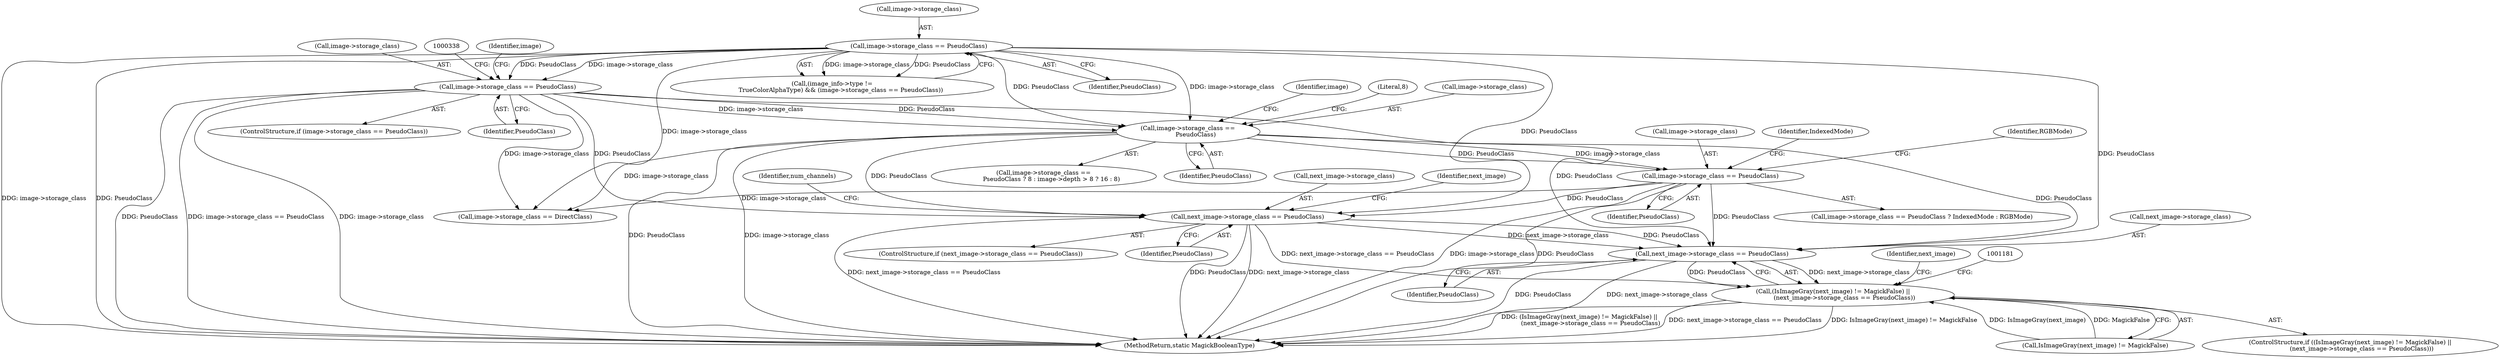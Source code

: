 digraph "0_ImageMagick_4f2c04ea6673863b87ac7f186cbb0d911f74085c_0@pointer" {
"1001174" [label="(Call,next_image->storage_class == PseudoClass)"];
"1000861" [label="(Call,next_image->storage_class == PseudoClass)"];
"1000332" [label="(Call,image->storage_class == PseudoClass)"];
"1000314" [label="(Call,image->storage_class == PseudoClass)"];
"1000501" [label="(Call,image->storage_class == PseudoClass)"];
"1000455" [label="(Call,image->storage_class ==\n        PseudoClass)"];
"1001169" [label="(Call,(IsImageGray(next_image) != MagickFalse) ||\n            (next_image->storage_class == PseudoClass))"];
"1000464" [label="(Identifier,image)"];
"1000315" [label="(Call,image->storage_class)"];
"1000862" [label="(Call,next_image->storage_class)"];
"1000500" [label="(Call,image->storage_class == PseudoClass ? IndexedMode : RGBMode)"];
"1000314" [label="(Call,image->storage_class == PseudoClass)"];
"1001170" [label="(Call,IsImageGray(next_image) != MagickFalse)"];
"1000331" [label="(ControlStructure,if (image->storage_class == PseudoClass))"];
"1000332" [label="(Call,image->storage_class == PseudoClass)"];
"1000502" [label="(Call,image->storage_class)"];
"1000505" [label="(Identifier,PseudoClass)"];
"1001169" [label="(Call,(IsImageGray(next_image) != MagickFalse) ||\n            (next_image->storage_class == PseudoClass))"];
"1000880" [label="(Identifier,next_image)"];
"1001575" [label="(MethodReturn,static MagickBooleanType)"];
"1001168" [label="(ControlStructure,if ((IsImageGray(next_image) != MagickFalse) ||\n            (next_image->storage_class == PseudoClass)))"];
"1000861" [label="(Call,next_image->storage_class == PseudoClass)"];
"1000346" [label="(Identifier,image)"];
"1000308" [label="(Call,(image_info->type !=\n         TrueColorAlphaType) && (image->storage_class == PseudoClass))"];
"1000501" [label="(Call,image->storage_class == PseudoClass)"];
"1000460" [label="(Literal,8)"];
"1001178" [label="(Identifier,PseudoClass)"];
"1000860" [label="(ControlStructure,if (next_image->storage_class == PseudoClass))"];
"1000506" [label="(Identifier,IndexedMode)"];
"1001175" [label="(Call,next_image->storage_class)"];
"1000867" [label="(Identifier,num_channels)"];
"1000454" [label="(Call,image->storage_class ==\n        PseudoClass ? 8 : image->depth > 8 ? 16 : 8)"];
"1001174" [label="(Call,next_image->storage_class == PseudoClass)"];
"1000507" [label="(Identifier,RGBMode)"];
"1000455" [label="(Call,image->storage_class ==\n        PseudoClass)"];
"1000333" [label="(Call,image->storage_class)"];
"1001232" [label="(Identifier,next_image)"];
"1000336" [label="(Identifier,PseudoClass)"];
"1000459" [label="(Identifier,PseudoClass)"];
"1000534" [label="(Call,image->storage_class == DirectClass)"];
"1000865" [label="(Identifier,PseudoClass)"];
"1000456" [label="(Call,image->storage_class)"];
"1000318" [label="(Identifier,PseudoClass)"];
"1001174" -> "1001169"  [label="AST: "];
"1001174" -> "1001178"  [label="CFG: "];
"1001175" -> "1001174"  [label="AST: "];
"1001178" -> "1001174"  [label="AST: "];
"1001169" -> "1001174"  [label="CFG: "];
"1001174" -> "1001575"  [label="DDG: PseudoClass"];
"1001174" -> "1001575"  [label="DDG: next_image->storage_class"];
"1001174" -> "1001169"  [label="DDG: next_image->storage_class"];
"1001174" -> "1001169"  [label="DDG: PseudoClass"];
"1000861" -> "1001174"  [label="DDG: next_image->storage_class"];
"1000861" -> "1001174"  [label="DDG: PseudoClass"];
"1000332" -> "1001174"  [label="DDG: PseudoClass"];
"1000314" -> "1001174"  [label="DDG: PseudoClass"];
"1000501" -> "1001174"  [label="DDG: PseudoClass"];
"1000455" -> "1001174"  [label="DDG: PseudoClass"];
"1000861" -> "1000860"  [label="AST: "];
"1000861" -> "1000865"  [label="CFG: "];
"1000862" -> "1000861"  [label="AST: "];
"1000865" -> "1000861"  [label="AST: "];
"1000867" -> "1000861"  [label="CFG: "];
"1000880" -> "1000861"  [label="CFG: "];
"1000861" -> "1001575"  [label="DDG: PseudoClass"];
"1000861" -> "1001575"  [label="DDG: next_image->storage_class"];
"1000861" -> "1001575"  [label="DDG: next_image->storage_class == PseudoClass"];
"1000332" -> "1000861"  [label="DDG: PseudoClass"];
"1000314" -> "1000861"  [label="DDG: PseudoClass"];
"1000501" -> "1000861"  [label="DDG: PseudoClass"];
"1000455" -> "1000861"  [label="DDG: PseudoClass"];
"1000861" -> "1001169"  [label="DDG: next_image->storage_class == PseudoClass"];
"1000332" -> "1000331"  [label="AST: "];
"1000332" -> "1000336"  [label="CFG: "];
"1000333" -> "1000332"  [label="AST: "];
"1000336" -> "1000332"  [label="AST: "];
"1000338" -> "1000332"  [label="CFG: "];
"1000346" -> "1000332"  [label="CFG: "];
"1000332" -> "1001575"  [label="DDG: image->storage_class"];
"1000332" -> "1001575"  [label="DDG: PseudoClass"];
"1000332" -> "1001575"  [label="DDG: image->storage_class == PseudoClass"];
"1000314" -> "1000332"  [label="DDG: image->storage_class"];
"1000314" -> "1000332"  [label="DDG: PseudoClass"];
"1000332" -> "1000455"  [label="DDG: image->storage_class"];
"1000332" -> "1000455"  [label="DDG: PseudoClass"];
"1000332" -> "1000534"  [label="DDG: image->storage_class"];
"1000314" -> "1000308"  [label="AST: "];
"1000314" -> "1000318"  [label="CFG: "];
"1000315" -> "1000314"  [label="AST: "];
"1000318" -> "1000314"  [label="AST: "];
"1000308" -> "1000314"  [label="CFG: "];
"1000314" -> "1001575"  [label="DDG: image->storage_class"];
"1000314" -> "1001575"  [label="DDG: PseudoClass"];
"1000314" -> "1000308"  [label="DDG: image->storage_class"];
"1000314" -> "1000308"  [label="DDG: PseudoClass"];
"1000314" -> "1000455"  [label="DDG: image->storage_class"];
"1000314" -> "1000455"  [label="DDG: PseudoClass"];
"1000314" -> "1000534"  [label="DDG: image->storage_class"];
"1000501" -> "1000500"  [label="AST: "];
"1000501" -> "1000505"  [label="CFG: "];
"1000502" -> "1000501"  [label="AST: "];
"1000505" -> "1000501"  [label="AST: "];
"1000506" -> "1000501"  [label="CFG: "];
"1000507" -> "1000501"  [label="CFG: "];
"1000501" -> "1001575"  [label="DDG: image->storage_class"];
"1000501" -> "1001575"  [label="DDG: PseudoClass"];
"1000455" -> "1000501"  [label="DDG: image->storage_class"];
"1000455" -> "1000501"  [label="DDG: PseudoClass"];
"1000501" -> "1000534"  [label="DDG: image->storage_class"];
"1000455" -> "1000454"  [label="AST: "];
"1000455" -> "1000459"  [label="CFG: "];
"1000456" -> "1000455"  [label="AST: "];
"1000459" -> "1000455"  [label="AST: "];
"1000460" -> "1000455"  [label="CFG: "];
"1000464" -> "1000455"  [label="CFG: "];
"1000455" -> "1001575"  [label="DDG: PseudoClass"];
"1000455" -> "1001575"  [label="DDG: image->storage_class"];
"1000455" -> "1000534"  [label="DDG: image->storage_class"];
"1001169" -> "1001168"  [label="AST: "];
"1001169" -> "1001170"  [label="CFG: "];
"1001170" -> "1001169"  [label="AST: "];
"1001181" -> "1001169"  [label="CFG: "];
"1001232" -> "1001169"  [label="CFG: "];
"1001169" -> "1001575"  [label="DDG: IsImageGray(next_image) != MagickFalse"];
"1001169" -> "1001575"  [label="DDG: (IsImageGray(next_image) != MagickFalse) ||\n            (next_image->storage_class == PseudoClass)"];
"1001169" -> "1001575"  [label="DDG: next_image->storage_class == PseudoClass"];
"1001170" -> "1001169"  [label="DDG: IsImageGray(next_image)"];
"1001170" -> "1001169"  [label="DDG: MagickFalse"];
}
